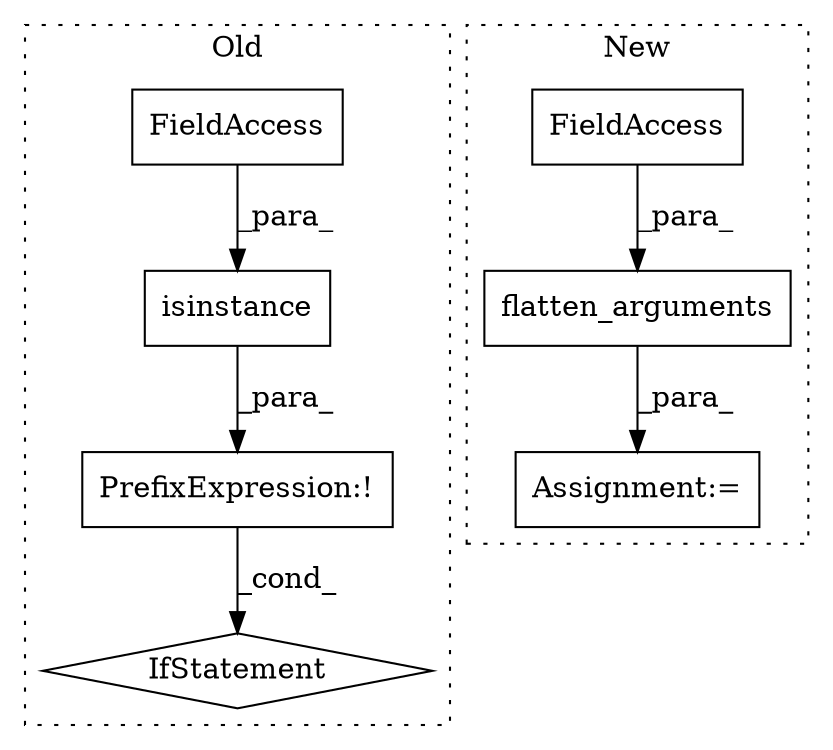 digraph G {
subgraph cluster0 {
1 [label="IfStatement" a="25" s="2649,2679" l="4,2" shape="diamond"];
3 [label="isinstance" a="32" s="2654,2678" l="11,1" shape="box"];
4 [label="FieldAccess" a="22" s="2674" l="4" shape="box"];
6 [label="PrefixExpression:!" a="38" s="2653" l="1" shape="box"];
label = "Old";
style="dotted";
}
subgraph cluster1 {
2 [label="flatten_arguments" a="32" s="2768,2795" l="18,1" shape="box"];
5 [label="FieldAccess" a="22" s="2786" l="9" shape="box"];
7 [label="Assignment:=" a="7" s="2767" l="1" shape="box"];
label = "New";
style="dotted";
}
2 -> 7 [label="_para_"];
3 -> 6 [label="_para_"];
4 -> 3 [label="_para_"];
5 -> 2 [label="_para_"];
6 -> 1 [label="_cond_"];
}